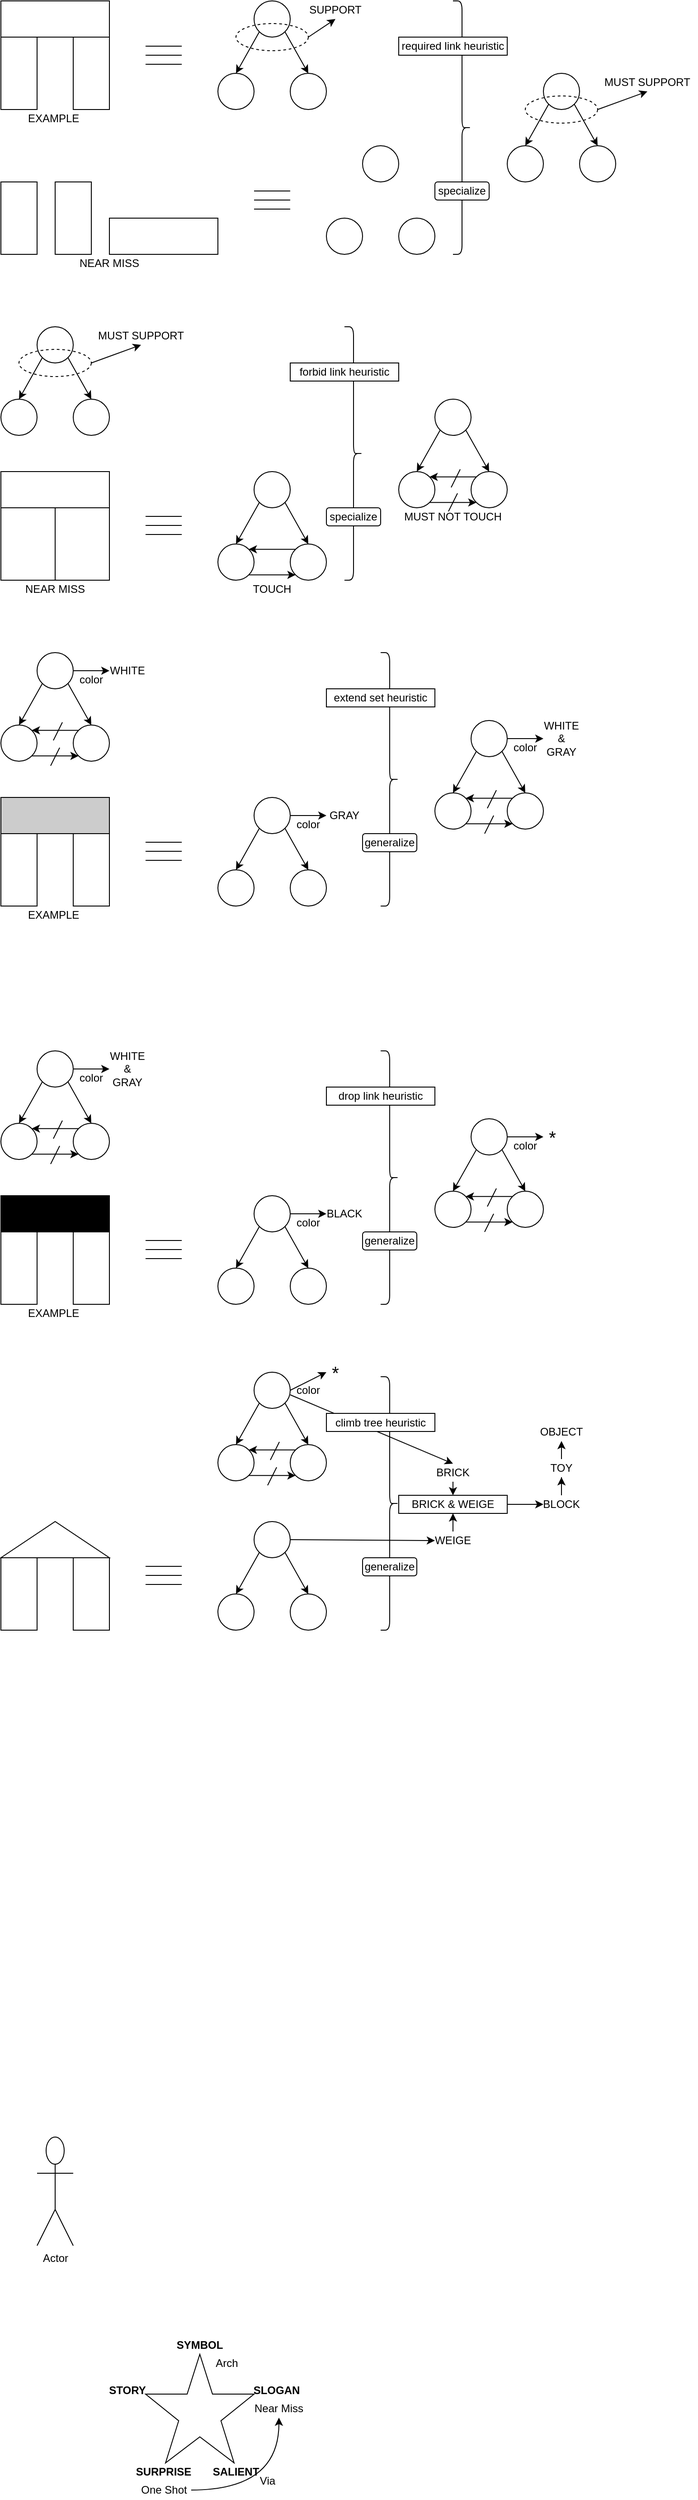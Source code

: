 <mxfile version="10.6.7" type="device"><diagram id="wj-G_-JIGs2lFGSelVar" name="Page-1"><mxGraphModel dx="204" dy="717" grid="1" gridSize="10" guides="1" tooltips="1" connect="1" arrows="1" fold="1" page="1" pageScale="1" pageWidth="827" pageHeight="1169" math="0" shadow="0"><root><mxCell id="0"/><mxCell id="1" parent="0"/><mxCell id="3YoIqZuNheR1yGpvosCM-1" value="" style="rounded=0;whiteSpace=wrap;html=1;" vertex="1" parent="1"><mxGeometry y="40" width="120" height="40" as="geometry"/></mxCell><mxCell id="3YoIqZuNheR1yGpvosCM-2" value="" style="rounded=0;whiteSpace=wrap;html=1;" vertex="1" parent="1"><mxGeometry y="80" width="40" height="80" as="geometry"/></mxCell><mxCell id="3YoIqZuNheR1yGpvosCM-3" value="" style="rounded=0;whiteSpace=wrap;html=1;" vertex="1" parent="1"><mxGeometry x="80" y="80" width="40" height="80" as="geometry"/></mxCell><mxCell id="3YoIqZuNheR1yGpvosCM-4" value="" style="endArrow=none;html=1;" edge="1" parent="1"><mxGeometry width="50" height="50" relative="1" as="geometry"><mxPoint x="160" y="90" as="sourcePoint"/><mxPoint x="200" y="90" as="targetPoint"/></mxGeometry></mxCell><mxCell id="3YoIqZuNheR1yGpvosCM-5" value="" style="endArrow=none;html=1;" edge="1" parent="1"><mxGeometry width="50" height="50" relative="1" as="geometry"><mxPoint x="160" y="100" as="sourcePoint"/><mxPoint x="200" y="100" as="targetPoint"/></mxGeometry></mxCell><mxCell id="3YoIqZuNheR1yGpvosCM-6" value="" style="endArrow=none;html=1;" edge="1" parent="1"><mxGeometry width="50" height="50" relative="1" as="geometry"><mxPoint x="160" y="110" as="sourcePoint"/><mxPoint x="200" y="110" as="targetPoint"/></mxGeometry></mxCell><mxCell id="3YoIqZuNheR1yGpvosCM-7" value="" style="ellipse;whiteSpace=wrap;html=1;aspect=fixed;" vertex="1" parent="1"><mxGeometry x="280" y="40" width="40" height="40" as="geometry"/></mxCell><mxCell id="3YoIqZuNheR1yGpvosCM-8" value="" style="ellipse;whiteSpace=wrap;html=1;aspect=fixed;" vertex="1" parent="1"><mxGeometry x="240" y="120" width="40" height="40" as="geometry"/></mxCell><mxCell id="3YoIqZuNheR1yGpvosCM-9" value="" style="ellipse;whiteSpace=wrap;html=1;aspect=fixed;" vertex="1" parent="1"><mxGeometry x="320" y="120" width="40" height="40" as="geometry"/></mxCell><mxCell id="3YoIqZuNheR1yGpvosCM-10" value="" style="endArrow=classic;html=1;exitX=0;exitY=1;exitDx=0;exitDy=0;entryX=0.5;entryY=0;entryDx=0;entryDy=0;" edge="1" parent="1" source="3YoIqZuNheR1yGpvosCM-7" target="3YoIqZuNheR1yGpvosCM-8"><mxGeometry width="50" height="50" relative="1" as="geometry"><mxPoint x="250" y="270" as="sourcePoint"/><mxPoint x="300" y="220" as="targetPoint"/></mxGeometry></mxCell><mxCell id="3YoIqZuNheR1yGpvosCM-11" value="" style="endArrow=classic;html=1;exitX=1;exitY=1;exitDx=0;exitDy=0;entryX=0.5;entryY=0;entryDx=0;entryDy=0;" edge="1" parent="1" source="3YoIqZuNheR1yGpvosCM-7" target="3YoIqZuNheR1yGpvosCM-9"><mxGeometry width="50" height="50" relative="1" as="geometry"><mxPoint x="350" y="100" as="sourcePoint"/><mxPoint x="400" y="50" as="targetPoint"/></mxGeometry></mxCell><mxCell id="3YoIqZuNheR1yGpvosCM-12" value="" style="ellipse;whiteSpace=wrap;html=1;dashed=1;fillColor=none;" vertex="1" parent="1"><mxGeometry x="260" y="65" width="80" height="30" as="geometry"/></mxCell><mxCell id="3YoIqZuNheR1yGpvosCM-13" value="" style="endArrow=classic;html=1;exitX=1;exitY=0.5;exitDx=0;exitDy=0;entryX=0.5;entryY=1;entryDx=0;entryDy=0;" edge="1" parent="1" source="3YoIqZuNheR1yGpvosCM-12" target="3YoIqZuNheR1yGpvosCM-14"><mxGeometry width="50" height="50" relative="1" as="geometry"><mxPoint x="360" y="80" as="sourcePoint"/><mxPoint x="370" y="70" as="targetPoint"/></mxGeometry></mxCell><mxCell id="3YoIqZuNheR1yGpvosCM-14" value="SUPPORT" style="text;html=1;strokeColor=none;fillColor=none;align=center;verticalAlign=middle;whiteSpace=wrap;rounded=0;dashed=1;" vertex="1" parent="1"><mxGeometry x="340" y="40" width="60" height="20" as="geometry"/></mxCell><mxCell id="3YoIqZuNheR1yGpvosCM-15" value="" style="rounded=0;whiteSpace=wrap;html=1;" vertex="1" parent="1"><mxGeometry y="240" width="40" height="80" as="geometry"/></mxCell><mxCell id="3YoIqZuNheR1yGpvosCM-16" value="" style="rounded=0;whiteSpace=wrap;html=1;" vertex="1" parent="1"><mxGeometry x="60" y="240" width="40" height="80" as="geometry"/></mxCell><mxCell id="3YoIqZuNheR1yGpvosCM-17" value="" style="rounded=0;whiteSpace=wrap;html=1;" vertex="1" parent="1"><mxGeometry x="120" y="280" width="120" height="40" as="geometry"/></mxCell><mxCell id="3YoIqZuNheR1yGpvosCM-18" value="" style="endArrow=none;html=1;" edge="1" parent="1"><mxGeometry width="50" height="50" relative="1" as="geometry"><mxPoint x="280" y="250" as="sourcePoint"/><mxPoint x="320" y="250" as="targetPoint"/></mxGeometry></mxCell><mxCell id="3YoIqZuNheR1yGpvosCM-19" value="" style="endArrow=none;html=1;" edge="1" parent="1"><mxGeometry width="50" height="50" relative="1" as="geometry"><mxPoint x="280" y="260" as="sourcePoint"/><mxPoint x="320" y="260" as="targetPoint"/></mxGeometry></mxCell><mxCell id="3YoIqZuNheR1yGpvosCM-20" value="" style="endArrow=none;html=1;" edge="1" parent="1"><mxGeometry width="50" height="50" relative="1" as="geometry"><mxPoint x="280" y="270" as="sourcePoint"/><mxPoint x="320" y="270" as="targetPoint"/></mxGeometry></mxCell><mxCell id="3YoIqZuNheR1yGpvosCM-21" value="" style="ellipse;whiteSpace=wrap;html=1;aspect=fixed;" vertex="1" parent="1"><mxGeometry x="400" y="200" width="40" height="40" as="geometry"/></mxCell><mxCell id="3YoIqZuNheR1yGpvosCM-22" value="" style="ellipse;whiteSpace=wrap;html=1;aspect=fixed;" vertex="1" parent="1"><mxGeometry x="360" y="280" width="40" height="40" as="geometry"/></mxCell><mxCell id="3YoIqZuNheR1yGpvosCM-23" value="" style="ellipse;whiteSpace=wrap;html=1;aspect=fixed;" vertex="1" parent="1"><mxGeometry x="440" y="280" width="40" height="40" as="geometry"/></mxCell><mxCell id="3YoIqZuNheR1yGpvosCM-29" value="" style="shape=curlyBracket;whiteSpace=wrap;html=1;rounded=1;fillColor=none;direction=west;" vertex="1" parent="1"><mxGeometry x="500" y="40" width="20" height="280" as="geometry"/></mxCell><mxCell id="3YoIqZuNheR1yGpvosCM-30" value="" style="ellipse;whiteSpace=wrap;html=1;aspect=fixed;" vertex="1" parent="1"><mxGeometry x="480" y="480" width="40" height="40" as="geometry"/></mxCell><mxCell id="3YoIqZuNheR1yGpvosCM-90" style="edgeStyle=orthogonalEdgeStyle;rounded=0;orthogonalLoop=1;jettySize=auto;html=1;exitX=1;exitY=1;exitDx=0;exitDy=0;entryX=0;entryY=1;entryDx=0;entryDy=0;" edge="1" parent="1" source="3YoIqZuNheR1yGpvosCM-31" target="3YoIqZuNheR1yGpvosCM-32"><mxGeometry relative="1" as="geometry"/></mxCell><mxCell id="3YoIqZuNheR1yGpvosCM-31" value="" style="ellipse;whiteSpace=wrap;html=1;aspect=fixed;" vertex="1" parent="1"><mxGeometry x="440" y="560" width="40" height="40" as="geometry"/></mxCell><mxCell id="3YoIqZuNheR1yGpvosCM-89" style="edgeStyle=orthogonalEdgeStyle;rounded=0;orthogonalLoop=1;jettySize=auto;html=1;exitX=0;exitY=0;exitDx=0;exitDy=0;entryX=1;entryY=0;entryDx=0;entryDy=0;" edge="1" parent="1" source="3YoIqZuNheR1yGpvosCM-32" target="3YoIqZuNheR1yGpvosCM-31"><mxGeometry relative="1" as="geometry"/></mxCell><mxCell id="3YoIqZuNheR1yGpvosCM-32" value="" style="ellipse;whiteSpace=wrap;html=1;aspect=fixed;" vertex="1" parent="1"><mxGeometry x="520" y="560" width="40" height="40" as="geometry"/></mxCell><mxCell id="3YoIqZuNheR1yGpvosCM-33" value="" style="endArrow=classic;html=1;exitX=0;exitY=1;exitDx=0;exitDy=0;entryX=0.5;entryY=0;entryDx=0;entryDy=0;" edge="1" parent="1" source="3YoIqZuNheR1yGpvosCM-30" target="3YoIqZuNheR1yGpvosCM-31"><mxGeometry width="50" height="50" relative="1" as="geometry"><mxPoint x="450" y="710" as="sourcePoint"/><mxPoint x="500" y="660" as="targetPoint"/></mxGeometry></mxCell><mxCell id="3YoIqZuNheR1yGpvosCM-34" value="" style="endArrow=classic;html=1;exitX=1;exitY=1;exitDx=0;exitDy=0;entryX=0.5;entryY=0;entryDx=0;entryDy=0;" edge="1" parent="1" source="3YoIqZuNheR1yGpvosCM-30" target="3YoIqZuNheR1yGpvosCM-32"><mxGeometry width="50" height="50" relative="1" as="geometry"><mxPoint x="550" y="540" as="sourcePoint"/><mxPoint x="600" y="490" as="targetPoint"/></mxGeometry></mxCell><mxCell id="3YoIqZuNheR1yGpvosCM-39" value="" style="rounded=0;whiteSpace=wrap;html=1;" vertex="1" parent="1"><mxGeometry y="600" width="60" height="80" as="geometry"/></mxCell><mxCell id="3YoIqZuNheR1yGpvosCM-40" value="" style="ellipse;whiteSpace=wrap;html=1;aspect=fixed;" vertex="1" parent="1"><mxGeometry x="280" y="560" width="40" height="40" as="geometry"/></mxCell><mxCell id="3YoIqZuNheR1yGpvosCM-59" style="edgeStyle=orthogonalEdgeStyle;rounded=0;orthogonalLoop=1;jettySize=auto;html=1;exitX=1;exitY=1;exitDx=0;exitDy=0;entryX=0;entryY=1;entryDx=0;entryDy=0;" edge="1" parent="1" source="3YoIqZuNheR1yGpvosCM-41" target="3YoIqZuNheR1yGpvosCM-42"><mxGeometry relative="1" as="geometry"/></mxCell><mxCell id="3YoIqZuNheR1yGpvosCM-41" value="" style="ellipse;whiteSpace=wrap;html=1;aspect=fixed;" vertex="1" parent="1"><mxGeometry x="240" y="640" width="40" height="40" as="geometry"/></mxCell><mxCell id="3YoIqZuNheR1yGpvosCM-58" style="edgeStyle=orthogonalEdgeStyle;rounded=0;orthogonalLoop=1;jettySize=auto;html=1;exitX=0;exitY=0;exitDx=0;exitDy=0;entryX=1;entryY=0;entryDx=0;entryDy=0;" edge="1" parent="1" source="3YoIqZuNheR1yGpvosCM-42" target="3YoIqZuNheR1yGpvosCM-41"><mxGeometry relative="1" as="geometry"/></mxCell><mxCell id="3YoIqZuNheR1yGpvosCM-42" value="" style="ellipse;whiteSpace=wrap;html=1;aspect=fixed;" vertex="1" parent="1"><mxGeometry x="320" y="640" width="40" height="40" as="geometry"/></mxCell><mxCell id="3YoIqZuNheR1yGpvosCM-43" value="" style="endArrow=classic;html=1;exitX=0;exitY=1;exitDx=0;exitDy=0;entryX=0.5;entryY=0;entryDx=0;entryDy=0;" edge="1" parent="1" source="3YoIqZuNheR1yGpvosCM-40" target="3YoIqZuNheR1yGpvosCM-41"><mxGeometry width="50" height="50" relative="1" as="geometry"><mxPoint x="250" y="790" as="sourcePoint"/><mxPoint x="300" y="740" as="targetPoint"/></mxGeometry></mxCell><mxCell id="3YoIqZuNheR1yGpvosCM-44" value="" style="endArrow=classic;html=1;exitX=1;exitY=1;exitDx=0;exitDy=0;entryX=0.5;entryY=0;entryDx=0;entryDy=0;" edge="1" parent="1" source="3YoIqZuNheR1yGpvosCM-40" target="3YoIqZuNheR1yGpvosCM-42"><mxGeometry width="50" height="50" relative="1" as="geometry"><mxPoint x="350" y="620" as="sourcePoint"/><mxPoint x="400" y="570" as="targetPoint"/></mxGeometry></mxCell><mxCell id="3YoIqZuNheR1yGpvosCM-48" value="" style="rounded=0;whiteSpace=wrap;html=1;fillColor=none;" vertex="1" parent="1"><mxGeometry x="60" y="600" width="60" height="80" as="geometry"/></mxCell><mxCell id="3YoIqZuNheR1yGpvosCM-49" value="" style="rounded=0;whiteSpace=wrap;html=1;fillColor=none;" vertex="1" parent="1"><mxGeometry y="560" width="120" height="40" as="geometry"/></mxCell><mxCell id="3YoIqZuNheR1yGpvosCM-55" value="" style="endArrow=none;html=1;" edge="1" parent="1"><mxGeometry width="50" height="50" relative="1" as="geometry"><mxPoint x="160" y="609.5" as="sourcePoint"/><mxPoint x="200" y="609.5" as="targetPoint"/></mxGeometry></mxCell><mxCell id="3YoIqZuNheR1yGpvosCM-56" value="" style="endArrow=none;html=1;" edge="1" parent="1"><mxGeometry width="50" height="50" relative="1" as="geometry"><mxPoint x="160" y="619.5" as="sourcePoint"/><mxPoint x="200" y="619.5" as="targetPoint"/></mxGeometry></mxCell><mxCell id="3YoIqZuNheR1yGpvosCM-57" value="" style="endArrow=none;html=1;" edge="1" parent="1"><mxGeometry width="50" height="50" relative="1" as="geometry"><mxPoint x="160" y="629.5" as="sourcePoint"/><mxPoint x="200" y="629.5" as="targetPoint"/></mxGeometry></mxCell><mxCell id="3YoIqZuNheR1yGpvosCM-60" value="TOUCH" style="text;html=1;strokeColor=none;fillColor=none;align=center;verticalAlign=middle;whiteSpace=wrap;rounded=0;" vertex="1" parent="1"><mxGeometry x="280" y="680" width="40" height="20" as="geometry"/></mxCell><mxCell id="3YoIqZuNheR1yGpvosCM-61" value="EXAMPLE&amp;nbsp;" style="text;html=1;strokeColor=none;fillColor=none;align=center;verticalAlign=middle;whiteSpace=wrap;rounded=0;" vertex="1" parent="1"><mxGeometry y="160" width="120" height="20" as="geometry"/></mxCell><mxCell id="3YoIqZuNheR1yGpvosCM-62" value="NEAR MISS" style="text;html=1;strokeColor=none;fillColor=none;align=center;verticalAlign=middle;whiteSpace=wrap;rounded=0;" vertex="1" parent="1"><mxGeometry y="320" width="240" height="20" as="geometry"/></mxCell><mxCell id="3YoIqZuNheR1yGpvosCM-63" value="NEAR MISS" style="text;html=1;strokeColor=none;fillColor=none;align=center;verticalAlign=middle;whiteSpace=wrap;rounded=0;" vertex="1" parent="1"><mxGeometry y="680" width="120" height="20" as="geometry"/></mxCell><mxCell id="3YoIqZuNheR1yGpvosCM-80" value="" style="ellipse;whiteSpace=wrap;html=1;aspect=fixed;" vertex="1" parent="1"><mxGeometry x="600" y="120" width="40" height="40" as="geometry"/></mxCell><mxCell id="3YoIqZuNheR1yGpvosCM-81" value="" style="ellipse;whiteSpace=wrap;html=1;aspect=fixed;" vertex="1" parent="1"><mxGeometry x="560" y="200" width="40" height="40" as="geometry"/></mxCell><mxCell id="3YoIqZuNheR1yGpvosCM-82" value="" style="ellipse;whiteSpace=wrap;html=1;aspect=fixed;" vertex="1" parent="1"><mxGeometry x="640" y="200" width="40" height="40" as="geometry"/></mxCell><mxCell id="3YoIqZuNheR1yGpvosCM-83" value="" style="endArrow=classic;html=1;exitX=0;exitY=1;exitDx=0;exitDy=0;entryX=0.5;entryY=0;entryDx=0;entryDy=0;" edge="1" parent="1" source="3YoIqZuNheR1yGpvosCM-80" target="3YoIqZuNheR1yGpvosCM-81"><mxGeometry width="50" height="50" relative="1" as="geometry"><mxPoint x="570" y="350" as="sourcePoint"/><mxPoint x="620" y="300" as="targetPoint"/></mxGeometry></mxCell><mxCell id="3YoIqZuNheR1yGpvosCM-84" value="" style="endArrow=classic;html=1;exitX=1;exitY=1;exitDx=0;exitDy=0;entryX=0.5;entryY=0;entryDx=0;entryDy=0;" edge="1" parent="1" source="3YoIqZuNheR1yGpvosCM-80" target="3YoIqZuNheR1yGpvosCM-82"><mxGeometry width="50" height="50" relative="1" as="geometry"><mxPoint x="670" y="180" as="sourcePoint"/><mxPoint x="720" y="130" as="targetPoint"/></mxGeometry></mxCell><mxCell id="3YoIqZuNheR1yGpvosCM-85" value="" style="ellipse;whiteSpace=wrap;html=1;dashed=1;fillColor=none;" vertex="1" parent="1"><mxGeometry x="580" y="145" width="80" height="30" as="geometry"/></mxCell><mxCell id="3YoIqZuNheR1yGpvosCM-86" value="" style="endArrow=classic;html=1;exitX=1;exitY=0.5;exitDx=0;exitDy=0;entryX=0.5;entryY=1;entryDx=0;entryDy=0;" edge="1" parent="1" source="3YoIqZuNheR1yGpvosCM-85" target="3YoIqZuNheR1yGpvosCM-87"><mxGeometry width="50" height="50" relative="1" as="geometry"><mxPoint x="680" y="160" as="sourcePoint"/><mxPoint x="690" y="150" as="targetPoint"/></mxGeometry></mxCell><mxCell id="3YoIqZuNheR1yGpvosCM-87" value="MUST SUPPORT" style="text;html=1;strokeColor=none;fillColor=none;align=center;verticalAlign=middle;whiteSpace=wrap;rounded=0;dashed=1;" vertex="1" parent="1"><mxGeometry x="660" y="120" width="110" height="20" as="geometry"/></mxCell><mxCell id="3YoIqZuNheR1yGpvosCM-88" value="" style="shape=curlyBracket;whiteSpace=wrap;html=1;rounded=1;fillColor=none;direction=west;" vertex="1" parent="1"><mxGeometry x="380" y="400" width="20" height="280" as="geometry"/></mxCell><mxCell id="3YoIqZuNheR1yGpvosCM-91" value="MUST NOT TOUCH" style="text;html=1;strokeColor=none;fillColor=none;align=center;verticalAlign=middle;whiteSpace=wrap;rounded=0;" vertex="1" parent="1"><mxGeometry x="440" y="600" width="120" height="20" as="geometry"/></mxCell><mxCell id="3YoIqZuNheR1yGpvosCM-103" value="" style="ellipse;whiteSpace=wrap;html=1;aspect=fixed;" vertex="1" parent="1"><mxGeometry x="40" y="400" width="40" height="40" as="geometry"/></mxCell><mxCell id="3YoIqZuNheR1yGpvosCM-105" value="" style="ellipse;whiteSpace=wrap;html=1;aspect=fixed;" vertex="1" parent="1"><mxGeometry y="480" width="40" height="40" as="geometry"/></mxCell><mxCell id="3YoIqZuNheR1yGpvosCM-107" value="" style="ellipse;whiteSpace=wrap;html=1;aspect=fixed;" vertex="1" parent="1"><mxGeometry x="80" y="480" width="40" height="40" as="geometry"/></mxCell><mxCell id="3YoIqZuNheR1yGpvosCM-108" value="" style="endArrow=classic;html=1;exitX=0;exitY=1;exitDx=0;exitDy=0;entryX=0.5;entryY=0;entryDx=0;entryDy=0;" edge="1" parent="1" source="3YoIqZuNheR1yGpvosCM-103" target="3YoIqZuNheR1yGpvosCM-105"><mxGeometry width="50" height="50" relative="1" as="geometry"><mxPoint x="10" y="630" as="sourcePoint"/><mxPoint x="60" y="580" as="targetPoint"/></mxGeometry></mxCell><mxCell id="3YoIqZuNheR1yGpvosCM-109" value="" style="endArrow=classic;html=1;exitX=1;exitY=1;exitDx=0;exitDy=0;entryX=0.5;entryY=0;entryDx=0;entryDy=0;" edge="1" parent="1" source="3YoIqZuNheR1yGpvosCM-103" target="3YoIqZuNheR1yGpvosCM-107"><mxGeometry width="50" height="50" relative="1" as="geometry"><mxPoint x="110" y="460" as="sourcePoint"/><mxPoint x="160" y="410" as="targetPoint"/></mxGeometry></mxCell><mxCell id="3YoIqZuNheR1yGpvosCM-110" value="" style="ellipse;whiteSpace=wrap;html=1;dashed=1;fillColor=none;" vertex="1" parent="1"><mxGeometry x="20" y="425" width="80" height="30" as="geometry"/></mxCell><mxCell id="3YoIqZuNheR1yGpvosCM-111" value="" style="endArrow=classic;html=1;exitX=1;exitY=0.5;exitDx=0;exitDy=0;entryX=0.5;entryY=1;entryDx=0;entryDy=0;" edge="1" parent="1" source="3YoIqZuNheR1yGpvosCM-110" target="3YoIqZuNheR1yGpvosCM-112"><mxGeometry width="50" height="50" relative="1" as="geometry"><mxPoint x="120" y="440" as="sourcePoint"/><mxPoint x="130" y="430" as="targetPoint"/></mxGeometry></mxCell><mxCell id="3YoIqZuNheR1yGpvosCM-112" value="MUST SUPPORT" style="text;html=1;strokeColor=none;fillColor=none;align=center;verticalAlign=middle;whiteSpace=wrap;rounded=0;dashed=1;" vertex="1" parent="1"><mxGeometry x="100" y="400" width="110" height="20" as="geometry"/></mxCell><mxCell id="3YoIqZuNheR1yGpvosCM-114" value="" style="ellipse;whiteSpace=wrap;html=1;aspect=fixed;" vertex="1" parent="1"><mxGeometry x="40" y="760" width="40" height="40" as="geometry"/></mxCell><mxCell id="3YoIqZuNheR1yGpvosCM-115" style="edgeStyle=orthogonalEdgeStyle;rounded=0;orthogonalLoop=1;jettySize=auto;html=1;exitX=1;exitY=1;exitDx=0;exitDy=0;entryX=0;entryY=1;entryDx=0;entryDy=0;" edge="1" parent="1" source="3YoIqZuNheR1yGpvosCM-116" target="3YoIqZuNheR1yGpvosCM-118"><mxGeometry relative="1" as="geometry"/></mxCell><mxCell id="3YoIqZuNheR1yGpvosCM-116" value="" style="ellipse;whiteSpace=wrap;html=1;aspect=fixed;" vertex="1" parent="1"><mxGeometry y="840" width="40" height="40" as="geometry"/></mxCell><mxCell id="3YoIqZuNheR1yGpvosCM-117" style="edgeStyle=orthogonalEdgeStyle;rounded=0;orthogonalLoop=1;jettySize=auto;html=1;exitX=0;exitY=0;exitDx=0;exitDy=0;entryX=1;entryY=0;entryDx=0;entryDy=0;" edge="1" parent="1" source="3YoIqZuNheR1yGpvosCM-118" target="3YoIqZuNheR1yGpvosCM-116"><mxGeometry relative="1" as="geometry"/></mxCell><mxCell id="3YoIqZuNheR1yGpvosCM-118" value="" style="ellipse;whiteSpace=wrap;html=1;aspect=fixed;" vertex="1" parent="1"><mxGeometry x="80" y="840" width="40" height="40" as="geometry"/></mxCell><mxCell id="3YoIqZuNheR1yGpvosCM-119" value="" style="endArrow=classic;html=1;exitX=0;exitY=1;exitDx=0;exitDy=0;entryX=0.5;entryY=0;entryDx=0;entryDy=0;" edge="1" parent="1" source="3YoIqZuNheR1yGpvosCM-114" target="3YoIqZuNheR1yGpvosCM-116"><mxGeometry width="50" height="50" relative="1" as="geometry"><mxPoint x="10" y="990" as="sourcePoint"/><mxPoint x="60" y="940" as="targetPoint"/></mxGeometry></mxCell><mxCell id="3YoIqZuNheR1yGpvosCM-120" value="" style="endArrow=classic;html=1;exitX=1;exitY=1;exitDx=0;exitDy=0;entryX=0.5;entryY=0;entryDx=0;entryDy=0;" edge="1" parent="1" source="3YoIqZuNheR1yGpvosCM-114" target="3YoIqZuNheR1yGpvosCM-118"><mxGeometry width="50" height="50" relative="1" as="geometry"><mxPoint x="110" y="820" as="sourcePoint"/><mxPoint x="160" y="770" as="targetPoint"/></mxGeometry></mxCell><mxCell id="3YoIqZuNheR1yGpvosCM-125" value="" style="rounded=0;whiteSpace=wrap;html=1;gradientColor=none;fillColor=#CCCCCC;" vertex="1" parent="1"><mxGeometry y="920" width="120" height="40" as="geometry"/></mxCell><mxCell id="3YoIqZuNheR1yGpvosCM-126" value="" style="rounded=0;whiteSpace=wrap;html=1;" vertex="1" parent="1"><mxGeometry y="960" width="40" height="80" as="geometry"/></mxCell><mxCell id="3YoIqZuNheR1yGpvosCM-127" value="" style="rounded=0;whiteSpace=wrap;html=1;" vertex="1" parent="1"><mxGeometry x="80" y="960" width="40" height="80" as="geometry"/></mxCell><mxCell id="3YoIqZuNheR1yGpvosCM-128" value="EXAMPLE&amp;nbsp;" style="text;html=1;strokeColor=none;fillColor=none;align=center;verticalAlign=middle;whiteSpace=wrap;rounded=0;" vertex="1" parent="1"><mxGeometry y="1040" width="120" height="20" as="geometry"/></mxCell><mxCell id="3YoIqZuNheR1yGpvosCM-130" value="" style="endArrow=none;html=1;" edge="1" parent="1"><mxGeometry width="50" height="50" relative="1" as="geometry"><mxPoint x="495" y="604" as="sourcePoint"/><mxPoint x="505" y="584" as="targetPoint"/></mxGeometry></mxCell><mxCell id="3YoIqZuNheR1yGpvosCM-131" value="" style="endArrow=none;html=1;" edge="1" parent="1"><mxGeometry width="50" height="50" relative="1" as="geometry"><mxPoint x="498" y="577.5" as="sourcePoint"/><mxPoint x="508" y="557.5" as="targetPoint"/></mxGeometry></mxCell><mxCell id="3YoIqZuNheR1yGpvosCM-134" value="" style="endArrow=none;html=1;" edge="1" parent="1"><mxGeometry width="50" height="50" relative="1" as="geometry"><mxPoint x="55" y="885" as="sourcePoint"/><mxPoint x="65" y="865" as="targetPoint"/></mxGeometry></mxCell><mxCell id="3YoIqZuNheR1yGpvosCM-135" value="" style="endArrow=none;html=1;" edge="1" parent="1"><mxGeometry width="50" height="50" relative="1" as="geometry"><mxPoint x="58" y="857" as="sourcePoint"/><mxPoint x="68" y="837" as="targetPoint"/></mxGeometry></mxCell><mxCell id="3YoIqZuNheR1yGpvosCM-136" value="" style="ellipse;whiteSpace=wrap;html=1;aspect=fixed;" vertex="1" parent="1"><mxGeometry x="280" y="920" width="40" height="40" as="geometry"/></mxCell><mxCell id="3YoIqZuNheR1yGpvosCM-138" value="" style="ellipse;whiteSpace=wrap;html=1;aspect=fixed;" vertex="1" parent="1"><mxGeometry x="240" y="1000" width="40" height="40" as="geometry"/></mxCell><mxCell id="3YoIqZuNheR1yGpvosCM-140" value="" style="ellipse;whiteSpace=wrap;html=1;aspect=fixed;" vertex="1" parent="1"><mxGeometry x="320" y="1000" width="40" height="40" as="geometry"/></mxCell><mxCell id="3YoIqZuNheR1yGpvosCM-141" value="" style="endArrow=classic;html=1;exitX=0;exitY=1;exitDx=0;exitDy=0;entryX=0.5;entryY=0;entryDx=0;entryDy=0;" edge="1" parent="1" source="3YoIqZuNheR1yGpvosCM-136" target="3YoIqZuNheR1yGpvosCM-138"><mxGeometry width="50" height="50" relative="1" as="geometry"><mxPoint x="250" y="1150" as="sourcePoint"/><mxPoint x="300" y="1100" as="targetPoint"/></mxGeometry></mxCell><mxCell id="3YoIqZuNheR1yGpvosCM-142" value="" style="endArrow=classic;html=1;exitX=1;exitY=1;exitDx=0;exitDy=0;entryX=0.5;entryY=0;entryDx=0;entryDy=0;" edge="1" parent="1" source="3YoIqZuNheR1yGpvosCM-136" target="3YoIqZuNheR1yGpvosCM-140"><mxGeometry width="50" height="50" relative="1" as="geometry"><mxPoint x="350" y="980" as="sourcePoint"/><mxPoint x="400" y="930" as="targetPoint"/></mxGeometry></mxCell><mxCell id="3YoIqZuNheR1yGpvosCM-143" value="" style="endArrow=none;html=1;" edge="1" parent="1"><mxGeometry width="50" height="50" relative="1" as="geometry"><mxPoint x="160" y="969.5" as="sourcePoint"/><mxPoint x="200" y="969.5" as="targetPoint"/></mxGeometry></mxCell><mxCell id="3YoIqZuNheR1yGpvosCM-144" value="" style="endArrow=none;html=1;" edge="1" parent="1"><mxGeometry width="50" height="50" relative="1" as="geometry"><mxPoint x="160" y="979.5" as="sourcePoint"/><mxPoint x="200" y="979.5" as="targetPoint"/></mxGeometry></mxCell><mxCell id="3YoIqZuNheR1yGpvosCM-145" value="" style="endArrow=none;html=1;" edge="1" parent="1"><mxGeometry width="50" height="50" relative="1" as="geometry"><mxPoint x="160" y="989.5" as="sourcePoint"/><mxPoint x="200" y="989.5" as="targetPoint"/></mxGeometry></mxCell><mxCell id="3YoIqZuNheR1yGpvosCM-148" value="" style="endArrow=classic;html=1;exitX=1;exitY=0.5;exitDx=0;exitDy=0;entryX=0;entryY=0.5;entryDx=0;entryDy=0;" edge="1" parent="1" source="3YoIqZuNheR1yGpvosCM-136" target="3YoIqZuNheR1yGpvosCM-149"><mxGeometry width="50" height="50" relative="1" as="geometry"><mxPoint x="360" y="910" as="sourcePoint"/><mxPoint x="360" y="920" as="targetPoint"/></mxGeometry></mxCell><mxCell id="3YoIqZuNheR1yGpvosCM-149" value="GRAY" style="text;html=1;strokeColor=none;fillColor=none;align=center;verticalAlign=middle;whiteSpace=wrap;rounded=0;" vertex="1" parent="1"><mxGeometry x="360" y="930" width="40" height="20" as="geometry"/></mxCell><mxCell id="3YoIqZuNheR1yGpvosCM-150" value="color" style="text;html=1;strokeColor=none;fillColor=none;align=center;verticalAlign=middle;whiteSpace=wrap;rounded=0;" vertex="1" parent="1"><mxGeometry x="320" y="940" width="40" height="20" as="geometry"/></mxCell><mxCell id="3YoIqZuNheR1yGpvosCM-151" value="" style="shape=curlyBracket;whiteSpace=wrap;html=1;rounded=1;fillColor=none;direction=west;" vertex="1" parent="1"><mxGeometry x="420" y="760" width="20" height="280" as="geometry"/></mxCell><mxCell id="3YoIqZuNheR1yGpvosCM-152" value="" style="endArrow=classic;html=1;entryX=0;entryY=0.5;entryDx=0;entryDy=0;exitX=1;exitY=0.5;exitDx=0;exitDy=0;" edge="1" parent="1" target="3YoIqZuNheR1yGpvosCM-153" source="3YoIqZuNheR1yGpvosCM-114"><mxGeometry width="50" height="50" relative="1" as="geometry"><mxPoint x="80" y="720" as="sourcePoint"/><mxPoint x="120" y="760" as="targetPoint"/></mxGeometry></mxCell><mxCell id="3YoIqZuNheR1yGpvosCM-153" value="WHITE" style="text;html=1;strokeColor=none;fillColor=none;align=center;verticalAlign=middle;whiteSpace=wrap;rounded=0;" vertex="1" parent="1"><mxGeometry x="120" y="770" width="40" height="20" as="geometry"/></mxCell><mxCell id="3YoIqZuNheR1yGpvosCM-154" value="color" style="text;html=1;strokeColor=none;fillColor=none;align=center;verticalAlign=middle;whiteSpace=wrap;rounded=0;" vertex="1" parent="1"><mxGeometry x="80" y="780" width="40" height="20" as="geometry"/></mxCell><mxCell id="3YoIqZuNheR1yGpvosCM-155" value="" style="ellipse;whiteSpace=wrap;html=1;aspect=fixed;" vertex="1" parent="1"><mxGeometry x="520" y="835" width="40" height="40" as="geometry"/></mxCell><mxCell id="3YoIqZuNheR1yGpvosCM-156" style="edgeStyle=orthogonalEdgeStyle;rounded=0;orthogonalLoop=1;jettySize=auto;html=1;exitX=1;exitY=1;exitDx=0;exitDy=0;entryX=0;entryY=1;entryDx=0;entryDy=0;" edge="1" parent="1" source="3YoIqZuNheR1yGpvosCM-157" target="3YoIqZuNheR1yGpvosCM-159"><mxGeometry relative="1" as="geometry"/></mxCell><mxCell id="3YoIqZuNheR1yGpvosCM-157" value="" style="ellipse;whiteSpace=wrap;html=1;aspect=fixed;" vertex="1" parent="1"><mxGeometry x="480" y="915" width="40" height="40" as="geometry"/></mxCell><mxCell id="3YoIqZuNheR1yGpvosCM-158" style="edgeStyle=orthogonalEdgeStyle;rounded=0;orthogonalLoop=1;jettySize=auto;html=1;exitX=0;exitY=0;exitDx=0;exitDy=0;entryX=1;entryY=0;entryDx=0;entryDy=0;" edge="1" parent="1" source="3YoIqZuNheR1yGpvosCM-159" target="3YoIqZuNheR1yGpvosCM-157"><mxGeometry relative="1" as="geometry"/></mxCell><mxCell id="3YoIqZuNheR1yGpvosCM-159" value="" style="ellipse;whiteSpace=wrap;html=1;aspect=fixed;" vertex="1" parent="1"><mxGeometry x="560" y="915" width="40" height="40" as="geometry"/></mxCell><mxCell id="3YoIqZuNheR1yGpvosCM-160" value="" style="endArrow=classic;html=1;exitX=0;exitY=1;exitDx=0;exitDy=0;entryX=0.5;entryY=0;entryDx=0;entryDy=0;" edge="1" parent="1" source="3YoIqZuNheR1yGpvosCM-155" target="3YoIqZuNheR1yGpvosCM-157"><mxGeometry width="50" height="50" relative="1" as="geometry"><mxPoint x="490" y="1065" as="sourcePoint"/><mxPoint x="540" y="1015" as="targetPoint"/></mxGeometry></mxCell><mxCell id="3YoIqZuNheR1yGpvosCM-161" value="" style="endArrow=classic;html=1;exitX=1;exitY=1;exitDx=0;exitDy=0;entryX=0.5;entryY=0;entryDx=0;entryDy=0;" edge="1" parent="1" source="3YoIqZuNheR1yGpvosCM-155" target="3YoIqZuNheR1yGpvosCM-159"><mxGeometry width="50" height="50" relative="1" as="geometry"><mxPoint x="590" y="895" as="sourcePoint"/><mxPoint x="640" y="845" as="targetPoint"/></mxGeometry></mxCell><mxCell id="3YoIqZuNheR1yGpvosCM-162" value="" style="endArrow=none;html=1;" edge="1" parent="1"><mxGeometry width="50" height="50" relative="1" as="geometry"><mxPoint x="535" y="960" as="sourcePoint"/><mxPoint x="545" y="940" as="targetPoint"/></mxGeometry></mxCell><mxCell id="3YoIqZuNheR1yGpvosCM-163" value="" style="endArrow=none;html=1;" edge="1" parent="1"><mxGeometry width="50" height="50" relative="1" as="geometry"><mxPoint x="538" y="932" as="sourcePoint"/><mxPoint x="548" y="912" as="targetPoint"/></mxGeometry></mxCell><mxCell id="3YoIqZuNheR1yGpvosCM-164" value="" style="endArrow=classic;html=1;entryX=0;entryY=0.5;entryDx=0;entryDy=0;exitX=1;exitY=0.5;exitDx=0;exitDy=0;" edge="1" parent="1" source="3YoIqZuNheR1yGpvosCM-155" target="3YoIqZuNheR1yGpvosCM-165"><mxGeometry width="50" height="50" relative="1" as="geometry"><mxPoint x="560" y="795" as="sourcePoint"/><mxPoint x="600" y="835" as="targetPoint"/></mxGeometry></mxCell><mxCell id="3YoIqZuNheR1yGpvosCM-165" value="WHITE &amp;amp; GRAY" style="text;html=1;strokeColor=none;fillColor=none;align=center;verticalAlign=middle;whiteSpace=wrap;rounded=0;" vertex="1" parent="1"><mxGeometry x="600" y="845" width="40" height="20" as="geometry"/></mxCell><mxCell id="3YoIqZuNheR1yGpvosCM-166" value="color" style="text;html=1;strokeColor=none;fillColor=none;align=center;verticalAlign=middle;whiteSpace=wrap;rounded=0;" vertex="1" parent="1"><mxGeometry x="560" y="855" width="40" height="20" as="geometry"/></mxCell><mxCell id="3YoIqZuNheR1yGpvosCM-167" value="" style="ellipse;whiteSpace=wrap;html=1;aspect=fixed;" vertex="1" parent="1"><mxGeometry x="40" y="1200" width="40" height="40" as="geometry"/></mxCell><mxCell id="3YoIqZuNheR1yGpvosCM-168" style="edgeStyle=orthogonalEdgeStyle;rounded=0;orthogonalLoop=1;jettySize=auto;html=1;exitX=1;exitY=1;exitDx=0;exitDy=0;entryX=0;entryY=1;entryDx=0;entryDy=0;" edge="1" parent="1" source="3YoIqZuNheR1yGpvosCM-169" target="3YoIqZuNheR1yGpvosCM-171"><mxGeometry relative="1" as="geometry"/></mxCell><mxCell id="3YoIqZuNheR1yGpvosCM-169" value="" style="ellipse;whiteSpace=wrap;html=1;aspect=fixed;" vertex="1" parent="1"><mxGeometry y="1280" width="40" height="40" as="geometry"/></mxCell><mxCell id="3YoIqZuNheR1yGpvosCM-170" style="edgeStyle=orthogonalEdgeStyle;rounded=0;orthogonalLoop=1;jettySize=auto;html=1;exitX=0;exitY=0;exitDx=0;exitDy=0;entryX=1;entryY=0;entryDx=0;entryDy=0;" edge="1" parent="1" source="3YoIqZuNheR1yGpvosCM-171" target="3YoIqZuNheR1yGpvosCM-169"><mxGeometry relative="1" as="geometry"/></mxCell><mxCell id="3YoIqZuNheR1yGpvosCM-171" value="" style="ellipse;whiteSpace=wrap;html=1;aspect=fixed;" vertex="1" parent="1"><mxGeometry x="80" y="1280" width="40" height="40" as="geometry"/></mxCell><mxCell id="3YoIqZuNheR1yGpvosCM-172" value="" style="endArrow=classic;html=1;exitX=0;exitY=1;exitDx=0;exitDy=0;entryX=0.5;entryY=0;entryDx=0;entryDy=0;" edge="1" parent="1" source="3YoIqZuNheR1yGpvosCM-167" target="3YoIqZuNheR1yGpvosCM-169"><mxGeometry width="50" height="50" relative="1" as="geometry"><mxPoint x="10" y="1430" as="sourcePoint"/><mxPoint x="60" y="1380" as="targetPoint"/></mxGeometry></mxCell><mxCell id="3YoIqZuNheR1yGpvosCM-173" value="" style="endArrow=classic;html=1;exitX=1;exitY=1;exitDx=0;exitDy=0;entryX=0.5;entryY=0;entryDx=0;entryDy=0;" edge="1" parent="1" source="3YoIqZuNheR1yGpvosCM-167" target="3YoIqZuNheR1yGpvosCM-171"><mxGeometry width="50" height="50" relative="1" as="geometry"><mxPoint x="110" y="1260" as="sourcePoint"/><mxPoint x="160" y="1210" as="targetPoint"/></mxGeometry></mxCell><mxCell id="3YoIqZuNheR1yGpvosCM-174" value="" style="rounded=0;whiteSpace=wrap;html=1;gradientColor=none;fillColor=#000000;" vertex="1" parent="1"><mxGeometry y="1360" width="120" height="40" as="geometry"/></mxCell><mxCell id="3YoIqZuNheR1yGpvosCM-175" value="" style="rounded=0;whiteSpace=wrap;html=1;" vertex="1" parent="1"><mxGeometry y="1400" width="40" height="80" as="geometry"/></mxCell><mxCell id="3YoIqZuNheR1yGpvosCM-176" value="" style="rounded=0;whiteSpace=wrap;html=1;" vertex="1" parent="1"><mxGeometry x="80" y="1400" width="40" height="80" as="geometry"/></mxCell><mxCell id="3YoIqZuNheR1yGpvosCM-177" value="EXAMPLE&amp;nbsp;" style="text;html=1;strokeColor=none;fillColor=none;align=center;verticalAlign=middle;whiteSpace=wrap;rounded=0;" vertex="1" parent="1"><mxGeometry y="1480" width="120" height="20" as="geometry"/></mxCell><mxCell id="3YoIqZuNheR1yGpvosCM-178" value="" style="endArrow=none;html=1;" edge="1" parent="1"><mxGeometry width="50" height="50" relative="1" as="geometry"><mxPoint x="55" y="1325" as="sourcePoint"/><mxPoint x="65" y="1305" as="targetPoint"/></mxGeometry></mxCell><mxCell id="3YoIqZuNheR1yGpvosCM-179" value="" style="endArrow=none;html=1;" edge="1" parent="1"><mxGeometry width="50" height="50" relative="1" as="geometry"><mxPoint x="58" y="1297" as="sourcePoint"/><mxPoint x="68" y="1277" as="targetPoint"/></mxGeometry></mxCell><mxCell id="3YoIqZuNheR1yGpvosCM-180" value="" style="ellipse;whiteSpace=wrap;html=1;aspect=fixed;" vertex="1" parent="1"><mxGeometry x="280" y="1360" width="40" height="40" as="geometry"/></mxCell><mxCell id="3YoIqZuNheR1yGpvosCM-181" value="" style="ellipse;whiteSpace=wrap;html=1;aspect=fixed;" vertex="1" parent="1"><mxGeometry x="240" y="1440" width="40" height="40" as="geometry"/></mxCell><mxCell id="3YoIqZuNheR1yGpvosCM-182" value="" style="ellipse;whiteSpace=wrap;html=1;aspect=fixed;" vertex="1" parent="1"><mxGeometry x="320" y="1440" width="40" height="40" as="geometry"/></mxCell><mxCell id="3YoIqZuNheR1yGpvosCM-183" value="" style="endArrow=classic;html=1;exitX=0;exitY=1;exitDx=0;exitDy=0;entryX=0.5;entryY=0;entryDx=0;entryDy=0;" edge="1" parent="1" source="3YoIqZuNheR1yGpvosCM-180" target="3YoIqZuNheR1yGpvosCM-181"><mxGeometry width="50" height="50" relative="1" as="geometry"><mxPoint x="250" y="1590" as="sourcePoint"/><mxPoint x="300" y="1540" as="targetPoint"/></mxGeometry></mxCell><mxCell id="3YoIqZuNheR1yGpvosCM-184" value="" style="endArrow=classic;html=1;exitX=1;exitY=1;exitDx=0;exitDy=0;entryX=0.5;entryY=0;entryDx=0;entryDy=0;" edge="1" parent="1" source="3YoIqZuNheR1yGpvosCM-180" target="3YoIqZuNheR1yGpvosCM-182"><mxGeometry width="50" height="50" relative="1" as="geometry"><mxPoint x="350" y="1420" as="sourcePoint"/><mxPoint x="400" y="1370" as="targetPoint"/></mxGeometry></mxCell><mxCell id="3YoIqZuNheR1yGpvosCM-185" value="" style="endArrow=none;html=1;" edge="1" parent="1"><mxGeometry width="50" height="50" relative="1" as="geometry"><mxPoint x="160" y="1409.5" as="sourcePoint"/><mxPoint x="200" y="1409.5" as="targetPoint"/></mxGeometry></mxCell><mxCell id="3YoIqZuNheR1yGpvosCM-186" value="" style="endArrow=none;html=1;" edge="1" parent="1"><mxGeometry width="50" height="50" relative="1" as="geometry"><mxPoint x="160" y="1419.5" as="sourcePoint"/><mxPoint x="200" y="1419.5" as="targetPoint"/></mxGeometry></mxCell><mxCell id="3YoIqZuNheR1yGpvosCM-187" value="" style="endArrow=none;html=1;" edge="1" parent="1"><mxGeometry width="50" height="50" relative="1" as="geometry"><mxPoint x="160" y="1429.5" as="sourcePoint"/><mxPoint x="200" y="1429.5" as="targetPoint"/></mxGeometry></mxCell><mxCell id="3YoIqZuNheR1yGpvosCM-188" value="" style="endArrow=classic;html=1;exitX=1;exitY=0.5;exitDx=0;exitDy=0;entryX=0;entryY=0.5;entryDx=0;entryDy=0;" edge="1" parent="1" source="3YoIqZuNheR1yGpvosCM-180" target="3YoIqZuNheR1yGpvosCM-189"><mxGeometry width="50" height="50" relative="1" as="geometry"><mxPoint x="360" y="1350" as="sourcePoint"/><mxPoint x="360" y="1360" as="targetPoint"/></mxGeometry></mxCell><mxCell id="3YoIqZuNheR1yGpvosCM-189" value="BLACK" style="text;html=1;strokeColor=none;fillColor=none;align=center;verticalAlign=middle;whiteSpace=wrap;rounded=0;" vertex="1" parent="1"><mxGeometry x="360" y="1370" width="40" height="20" as="geometry"/></mxCell><mxCell id="3YoIqZuNheR1yGpvosCM-190" value="color" style="text;html=1;strokeColor=none;fillColor=none;align=center;verticalAlign=middle;whiteSpace=wrap;rounded=0;" vertex="1" parent="1"><mxGeometry x="320" y="1380" width="40" height="20" as="geometry"/></mxCell><mxCell id="3YoIqZuNheR1yGpvosCM-191" value="" style="shape=curlyBracket;whiteSpace=wrap;html=1;rounded=1;fillColor=none;direction=west;" vertex="1" parent="1"><mxGeometry x="420" y="1200" width="20" height="280" as="geometry"/></mxCell><mxCell id="3YoIqZuNheR1yGpvosCM-192" value="" style="endArrow=classic;html=1;entryX=0;entryY=0.5;entryDx=0;entryDy=0;exitX=1;exitY=0.5;exitDx=0;exitDy=0;" edge="1" parent="1" source="3YoIqZuNheR1yGpvosCM-167" target="3YoIqZuNheR1yGpvosCM-193"><mxGeometry width="50" height="50" relative="1" as="geometry"><mxPoint x="80" y="1160" as="sourcePoint"/><mxPoint x="120" y="1200" as="targetPoint"/></mxGeometry></mxCell><mxCell id="3YoIqZuNheR1yGpvosCM-193" value="WHITE &amp;amp; GRAY" style="text;html=1;strokeColor=none;fillColor=none;align=center;verticalAlign=middle;whiteSpace=wrap;rounded=0;" vertex="1" parent="1"><mxGeometry x="120" y="1210" width="40" height="20" as="geometry"/></mxCell><mxCell id="3YoIqZuNheR1yGpvosCM-194" value="color" style="text;html=1;strokeColor=none;fillColor=none;align=center;verticalAlign=middle;whiteSpace=wrap;rounded=0;" vertex="1" parent="1"><mxGeometry x="80" y="1220" width="40" height="20" as="geometry"/></mxCell><mxCell id="3YoIqZuNheR1yGpvosCM-195" value="" style="ellipse;whiteSpace=wrap;html=1;aspect=fixed;" vertex="1" parent="1"><mxGeometry x="520" y="1275" width="40" height="40" as="geometry"/></mxCell><mxCell id="3YoIqZuNheR1yGpvosCM-196" style="edgeStyle=orthogonalEdgeStyle;rounded=0;orthogonalLoop=1;jettySize=auto;html=1;exitX=1;exitY=1;exitDx=0;exitDy=0;entryX=0;entryY=1;entryDx=0;entryDy=0;" edge="1" parent="1" source="3YoIqZuNheR1yGpvosCM-197" target="3YoIqZuNheR1yGpvosCM-199"><mxGeometry relative="1" as="geometry"/></mxCell><mxCell id="3YoIqZuNheR1yGpvosCM-197" value="" style="ellipse;whiteSpace=wrap;html=1;aspect=fixed;" vertex="1" parent="1"><mxGeometry x="480" y="1355" width="40" height="40" as="geometry"/></mxCell><mxCell id="3YoIqZuNheR1yGpvosCM-198" style="edgeStyle=orthogonalEdgeStyle;rounded=0;orthogonalLoop=1;jettySize=auto;html=1;exitX=0;exitY=0;exitDx=0;exitDy=0;entryX=1;entryY=0;entryDx=0;entryDy=0;" edge="1" parent="1" source="3YoIqZuNheR1yGpvosCM-199" target="3YoIqZuNheR1yGpvosCM-197"><mxGeometry relative="1" as="geometry"/></mxCell><mxCell id="3YoIqZuNheR1yGpvosCM-199" value="" style="ellipse;whiteSpace=wrap;html=1;aspect=fixed;" vertex="1" parent="1"><mxGeometry x="560" y="1355" width="40" height="40" as="geometry"/></mxCell><mxCell id="3YoIqZuNheR1yGpvosCM-200" value="" style="endArrow=classic;html=1;exitX=0;exitY=1;exitDx=0;exitDy=0;entryX=0.5;entryY=0;entryDx=0;entryDy=0;" edge="1" parent="1" source="3YoIqZuNheR1yGpvosCM-195" target="3YoIqZuNheR1yGpvosCM-197"><mxGeometry width="50" height="50" relative="1" as="geometry"><mxPoint x="490" y="1505" as="sourcePoint"/><mxPoint x="540" y="1455" as="targetPoint"/></mxGeometry></mxCell><mxCell id="3YoIqZuNheR1yGpvosCM-201" value="" style="endArrow=classic;html=1;exitX=1;exitY=1;exitDx=0;exitDy=0;entryX=0.5;entryY=0;entryDx=0;entryDy=0;" edge="1" parent="1" source="3YoIqZuNheR1yGpvosCM-195" target="3YoIqZuNheR1yGpvosCM-199"><mxGeometry width="50" height="50" relative="1" as="geometry"><mxPoint x="590" y="1335" as="sourcePoint"/><mxPoint x="640" y="1285" as="targetPoint"/></mxGeometry></mxCell><mxCell id="3YoIqZuNheR1yGpvosCM-202" value="" style="endArrow=none;html=1;" edge="1" parent="1"><mxGeometry width="50" height="50" relative="1" as="geometry"><mxPoint x="535" y="1400" as="sourcePoint"/><mxPoint x="545" y="1380" as="targetPoint"/></mxGeometry></mxCell><mxCell id="3YoIqZuNheR1yGpvosCM-203" value="" style="endArrow=none;html=1;" edge="1" parent="1"><mxGeometry width="50" height="50" relative="1" as="geometry"><mxPoint x="538" y="1372" as="sourcePoint"/><mxPoint x="548" y="1352" as="targetPoint"/></mxGeometry></mxCell><mxCell id="3YoIqZuNheR1yGpvosCM-204" value="" style="endArrow=classic;html=1;entryX=0;entryY=0.5;entryDx=0;entryDy=0;exitX=1;exitY=0.5;exitDx=0;exitDy=0;" edge="1" parent="1" source="3YoIqZuNheR1yGpvosCM-195" target="3YoIqZuNheR1yGpvosCM-205"><mxGeometry width="50" height="50" relative="1" as="geometry"><mxPoint x="560" y="1235" as="sourcePoint"/><mxPoint x="600" y="1275" as="targetPoint"/></mxGeometry></mxCell><mxCell id="3YoIqZuNheR1yGpvosCM-205" value="&lt;font style=&quot;font-size: 20px&quot;&gt;*&lt;/font&gt;" style="text;html=1;strokeColor=none;fillColor=none;align=center;verticalAlign=middle;whiteSpace=wrap;rounded=0;" vertex="1" parent="1"><mxGeometry x="600" y="1285" width="20" height="20" as="geometry"/></mxCell><mxCell id="3YoIqZuNheR1yGpvosCM-206" value="color" style="text;html=1;strokeColor=none;fillColor=none;align=center;verticalAlign=middle;whiteSpace=wrap;rounded=0;" vertex="1" parent="1"><mxGeometry x="560" y="1295" width="40" height="20" as="geometry"/></mxCell><mxCell id="3YoIqZuNheR1yGpvosCM-208" value="" style="ellipse;whiteSpace=wrap;html=1;aspect=fixed;" vertex="1" parent="1"><mxGeometry x="280" y="1555" width="40" height="40" as="geometry"/></mxCell><mxCell id="3YoIqZuNheR1yGpvosCM-209" style="edgeStyle=orthogonalEdgeStyle;rounded=0;orthogonalLoop=1;jettySize=auto;html=1;exitX=1;exitY=1;exitDx=0;exitDy=0;entryX=0;entryY=1;entryDx=0;entryDy=0;" edge="1" parent="1" source="3YoIqZuNheR1yGpvosCM-210" target="3YoIqZuNheR1yGpvosCM-212"><mxGeometry relative="1" as="geometry"/></mxCell><mxCell id="3YoIqZuNheR1yGpvosCM-210" value="" style="ellipse;whiteSpace=wrap;html=1;aspect=fixed;" vertex="1" parent="1"><mxGeometry x="240" y="1635" width="40" height="40" as="geometry"/></mxCell><mxCell id="3YoIqZuNheR1yGpvosCM-211" style="edgeStyle=orthogonalEdgeStyle;rounded=0;orthogonalLoop=1;jettySize=auto;html=1;exitX=0;exitY=0;exitDx=0;exitDy=0;entryX=1;entryY=0;entryDx=0;entryDy=0;" edge="1" parent="1" source="3YoIqZuNheR1yGpvosCM-212" target="3YoIqZuNheR1yGpvosCM-210"><mxGeometry relative="1" as="geometry"/></mxCell><mxCell id="3YoIqZuNheR1yGpvosCM-212" value="" style="ellipse;whiteSpace=wrap;html=1;aspect=fixed;" vertex="1" parent="1"><mxGeometry x="320" y="1635" width="40" height="40" as="geometry"/></mxCell><mxCell id="3YoIqZuNheR1yGpvosCM-213" value="" style="endArrow=classic;html=1;exitX=0;exitY=1;exitDx=0;exitDy=0;entryX=0.5;entryY=0;entryDx=0;entryDy=0;" edge="1" parent="1" source="3YoIqZuNheR1yGpvosCM-208" target="3YoIqZuNheR1yGpvosCM-210"><mxGeometry width="50" height="50" relative="1" as="geometry"><mxPoint x="250" y="1785" as="sourcePoint"/><mxPoint x="300" y="1735" as="targetPoint"/></mxGeometry></mxCell><mxCell id="3YoIqZuNheR1yGpvosCM-214" value="" style="endArrow=classic;html=1;exitX=1;exitY=1;exitDx=0;exitDy=0;entryX=0.5;entryY=0;entryDx=0;entryDy=0;" edge="1" parent="1" source="3YoIqZuNheR1yGpvosCM-208" target="3YoIqZuNheR1yGpvosCM-212"><mxGeometry width="50" height="50" relative="1" as="geometry"><mxPoint x="350" y="1615" as="sourcePoint"/><mxPoint x="400" y="1565" as="targetPoint"/></mxGeometry></mxCell><mxCell id="3YoIqZuNheR1yGpvosCM-215" value="" style="endArrow=none;html=1;" edge="1" parent="1"><mxGeometry width="50" height="50" relative="1" as="geometry"><mxPoint x="295" y="1680" as="sourcePoint"/><mxPoint x="305" y="1660" as="targetPoint"/></mxGeometry></mxCell><mxCell id="3YoIqZuNheR1yGpvosCM-216" value="" style="endArrow=none;html=1;" edge="1" parent="1"><mxGeometry width="50" height="50" relative="1" as="geometry"><mxPoint x="298" y="1652" as="sourcePoint"/><mxPoint x="308" y="1632" as="targetPoint"/></mxGeometry></mxCell><mxCell id="3YoIqZuNheR1yGpvosCM-217" value="" style="endArrow=classic;html=1;entryX=0;entryY=0.5;entryDx=0;entryDy=0;exitX=1;exitY=0.5;exitDx=0;exitDy=0;" edge="1" parent="1" source="3YoIqZuNheR1yGpvosCM-208" target="3YoIqZuNheR1yGpvosCM-218"><mxGeometry width="50" height="50" relative="1" as="geometry"><mxPoint x="320" y="1515" as="sourcePoint"/><mxPoint x="360" y="1555" as="targetPoint"/></mxGeometry></mxCell><mxCell id="3YoIqZuNheR1yGpvosCM-218" value="&lt;font style=&quot;font-size: 20px&quot;&gt;*&lt;/font&gt;" style="text;html=1;strokeColor=none;fillColor=none;align=center;verticalAlign=middle;whiteSpace=wrap;rounded=0;" vertex="1" parent="1"><mxGeometry x="360" y="1545" width="20" height="20" as="geometry"/></mxCell><mxCell id="3YoIqZuNheR1yGpvosCM-219" value="color" style="text;html=1;strokeColor=none;fillColor=none;align=center;verticalAlign=middle;whiteSpace=wrap;rounded=0;" vertex="1" parent="1"><mxGeometry x="320" y="1565" width="40" height="20" as="geometry"/></mxCell><mxCell id="3YoIqZuNheR1yGpvosCM-220" value="" style="rounded=0;whiteSpace=wrap;html=1;" vertex="1" parent="1"><mxGeometry y="1760" width="40" height="80" as="geometry"/></mxCell><mxCell id="3YoIqZuNheR1yGpvosCM-221" value="" style="rounded=0;whiteSpace=wrap;html=1;" vertex="1" parent="1"><mxGeometry x="80" y="1760" width="40" height="80" as="geometry"/></mxCell><mxCell id="3YoIqZuNheR1yGpvosCM-222" value="" style="triangle;whiteSpace=wrap;html=1;fillColor=none;gradientColor=none;direction=north;" vertex="1" parent="1"><mxGeometry y="1720" width="120" height="40" as="geometry"/></mxCell><mxCell id="3YoIqZuNheR1yGpvosCM-223" value="" style="ellipse;whiteSpace=wrap;html=1;aspect=fixed;" vertex="1" parent="1"><mxGeometry x="280" y="1720" width="40" height="40" as="geometry"/></mxCell><mxCell id="3YoIqZuNheR1yGpvosCM-224" value="" style="ellipse;whiteSpace=wrap;html=1;aspect=fixed;" vertex="1" parent="1"><mxGeometry x="240" y="1800" width="40" height="40" as="geometry"/></mxCell><mxCell id="3YoIqZuNheR1yGpvosCM-225" value="" style="ellipse;whiteSpace=wrap;html=1;aspect=fixed;" vertex="1" parent="1"><mxGeometry x="320" y="1800" width="40" height="40" as="geometry"/></mxCell><mxCell id="3YoIqZuNheR1yGpvosCM-226" value="" style="endArrow=classic;html=1;exitX=0;exitY=1;exitDx=0;exitDy=0;entryX=0.5;entryY=0;entryDx=0;entryDy=0;" edge="1" parent="1" source="3YoIqZuNheR1yGpvosCM-223" target="3YoIqZuNheR1yGpvosCM-224"><mxGeometry width="50" height="50" relative="1" as="geometry"><mxPoint x="250" y="1950" as="sourcePoint"/><mxPoint x="300" y="1900" as="targetPoint"/></mxGeometry></mxCell><mxCell id="3YoIqZuNheR1yGpvosCM-227" value="" style="endArrow=classic;html=1;exitX=1;exitY=1;exitDx=0;exitDy=0;entryX=0.5;entryY=0;entryDx=0;entryDy=0;" edge="1" parent="1" source="3YoIqZuNheR1yGpvosCM-223" target="3YoIqZuNheR1yGpvosCM-225"><mxGeometry width="50" height="50" relative="1" as="geometry"><mxPoint x="350" y="1780" as="sourcePoint"/><mxPoint x="400" y="1730" as="targetPoint"/></mxGeometry></mxCell><mxCell id="3YoIqZuNheR1yGpvosCM-228" value="" style="endArrow=none;html=1;" edge="1" parent="1"><mxGeometry width="50" height="50" relative="1" as="geometry"><mxPoint x="160" y="1769.5" as="sourcePoint"/><mxPoint x="200" y="1769.5" as="targetPoint"/></mxGeometry></mxCell><mxCell id="3YoIqZuNheR1yGpvosCM-229" value="" style="endArrow=none;html=1;" edge="1" parent="1"><mxGeometry width="50" height="50" relative="1" as="geometry"><mxPoint x="160" y="1779.5" as="sourcePoint"/><mxPoint x="200" y="1779.5" as="targetPoint"/></mxGeometry></mxCell><mxCell id="3YoIqZuNheR1yGpvosCM-230" value="" style="endArrow=none;html=1;" edge="1" parent="1"><mxGeometry width="50" height="50" relative="1" as="geometry"><mxPoint x="160" y="1789.5" as="sourcePoint"/><mxPoint x="200" y="1789.5" as="targetPoint"/></mxGeometry></mxCell><mxCell id="3YoIqZuNheR1yGpvosCM-231" value="" style="endArrow=classic;html=1;exitX=1;exitY=0.5;exitDx=0;exitDy=0;entryX=0;entryY=0.5;entryDx=0;entryDy=0;" edge="1" parent="1" source="3YoIqZuNheR1yGpvosCM-223" target="3YoIqZuNheR1yGpvosCM-237"><mxGeometry width="50" height="50" relative="1" as="geometry"><mxPoint x="360" y="1710" as="sourcePoint"/><mxPoint x="400" y="1720" as="targetPoint"/></mxGeometry></mxCell><mxCell id="3YoIqZuNheR1yGpvosCM-234" value="BRICK" style="text;html=1;strokeColor=none;fillColor=none;align=center;verticalAlign=middle;whiteSpace=wrap;rounded=0;" vertex="1" parent="1"><mxGeometry x="480" y="1656" width="40" height="20" as="geometry"/></mxCell><mxCell id="3YoIqZuNheR1yGpvosCM-236" value="" style="endArrow=classic;html=1;exitX=0;exitY=0.75;exitDx=0;exitDy=0;entryX=0.5;entryY=0;entryDx=0;entryDy=0;" edge="1" parent="1" source="3YoIqZuNheR1yGpvosCM-219" target="3YoIqZuNheR1yGpvosCM-234"><mxGeometry width="50" height="50" relative="1" as="geometry"><mxPoint x="390" y="1630" as="sourcePoint"/><mxPoint x="440" y="1580" as="targetPoint"/></mxGeometry></mxCell><mxCell id="3YoIqZuNheR1yGpvosCM-239" style="edgeStyle=orthogonalEdgeStyle;rounded=0;orthogonalLoop=1;jettySize=auto;html=1;entryX=0.5;entryY=1;entryDx=0;entryDy=0;" edge="1" parent="1" source="3YoIqZuNheR1yGpvosCM-237" target="3YoIqZuNheR1yGpvosCM-238"><mxGeometry relative="1" as="geometry"/></mxCell><mxCell id="3YoIqZuNheR1yGpvosCM-237" value="WEIGE" style="text;html=1;strokeColor=none;fillColor=none;align=center;verticalAlign=middle;whiteSpace=wrap;rounded=0;" vertex="1" parent="1"><mxGeometry x="480" y="1731" width="40" height="20" as="geometry"/></mxCell><mxCell id="3YoIqZuNheR1yGpvosCM-242" value="" style="edgeStyle=orthogonalEdgeStyle;rounded=0;orthogonalLoop=1;jettySize=auto;html=1;" edge="1" parent="1" source="3YoIqZuNheR1yGpvosCM-238"><mxGeometry relative="1" as="geometry"><mxPoint x="600" y="1701" as="targetPoint"/></mxGeometry></mxCell><mxCell id="3YoIqZuNheR1yGpvosCM-238" value="BRICK &amp;amp; WEIGE" style="text;html=1;strokeColor=#000000;fillColor=none;align=center;verticalAlign=middle;whiteSpace=wrap;rounded=0;" vertex="1" parent="1"><mxGeometry x="440" y="1691" width="120" height="20" as="geometry"/></mxCell><mxCell id="3YoIqZuNheR1yGpvosCM-240" value="" style="endArrow=classic;html=1;exitX=0.5;exitY=1;exitDx=0;exitDy=0;entryX=0.5;entryY=0;entryDx=0;entryDy=0;" edge="1" parent="1" source="3YoIqZuNheR1yGpvosCM-234" target="3YoIqZuNheR1yGpvosCM-238"><mxGeometry width="50" height="50" relative="1" as="geometry"><mxPoint x="580" y="1641" as="sourcePoint"/><mxPoint x="630" y="1591" as="targetPoint"/></mxGeometry></mxCell><mxCell id="3YoIqZuNheR1yGpvosCM-245" value="" style="edgeStyle=orthogonalEdgeStyle;rounded=0;orthogonalLoop=1;jettySize=auto;html=1;" edge="1" parent="1" source="3YoIqZuNheR1yGpvosCM-243" target="3YoIqZuNheR1yGpvosCM-244"><mxGeometry relative="1" as="geometry"/></mxCell><mxCell id="3YoIqZuNheR1yGpvosCM-243" value="BLOCK" style="text;html=1;strokeColor=none;fillColor=none;align=center;verticalAlign=middle;whiteSpace=wrap;rounded=0;" vertex="1" parent="1"><mxGeometry x="600" y="1691" width="40" height="20" as="geometry"/></mxCell><mxCell id="3YoIqZuNheR1yGpvosCM-247" value="" style="edgeStyle=orthogonalEdgeStyle;rounded=0;orthogonalLoop=1;jettySize=auto;html=1;" edge="1" parent="1" source="3YoIqZuNheR1yGpvosCM-244"><mxGeometry relative="1" as="geometry"><mxPoint x="620" y="1631" as="targetPoint"/></mxGeometry></mxCell><mxCell id="3YoIqZuNheR1yGpvosCM-244" value="TOY" style="text;html=1;strokeColor=none;fillColor=none;align=center;verticalAlign=middle;whiteSpace=wrap;rounded=0;" vertex="1" parent="1"><mxGeometry x="600" y="1651" width="40" height="20" as="geometry"/></mxCell><mxCell id="3YoIqZuNheR1yGpvosCM-246" value="OBJECT" style="text;html=1;strokeColor=none;fillColor=none;align=center;verticalAlign=middle;whiteSpace=wrap;rounded=0;" vertex="1" parent="1"><mxGeometry x="600" y="1611" width="40" height="20" as="geometry"/></mxCell><mxCell id="3YoIqZuNheR1yGpvosCM-248" value="" style="shape=curlyBracket;whiteSpace=wrap;html=1;rounded=1;fillColor=none;direction=west;" vertex="1" parent="1"><mxGeometry x="420" y="1560" width="20" height="280" as="geometry"/></mxCell><mxCell id="3YoIqZuNheR1yGpvosCM-250" value="required link heuristic" style="rounded=0;whiteSpace=wrap;html=1;strokeColor=#000000;fillColor=#ffffff;gradientColor=none;" vertex="1" parent="1"><mxGeometry x="440" y="80" width="120" height="20" as="geometry"/></mxCell><mxCell id="3YoIqZuNheR1yGpvosCM-251" value="forbid link heuristic" style="rounded=0;whiteSpace=wrap;html=1;strokeColor=#000000;fillColor=#ffffff;gradientColor=none;" vertex="1" parent="1"><mxGeometry x="320" y="440" width="120" height="20" as="geometry"/></mxCell><mxCell id="3YoIqZuNheR1yGpvosCM-252" value="extend set heuristic" style="rounded=0;whiteSpace=wrap;html=1;strokeColor=#000000;fillColor=#ffffff;gradientColor=none;" vertex="1" parent="1"><mxGeometry x="360" y="800" width="120" height="20" as="geometry"/></mxCell><mxCell id="3YoIqZuNheR1yGpvosCM-253" value="drop link heuristic" style="rounded=0;whiteSpace=wrap;html=1;strokeColor=#000000;fillColor=#ffffff;gradientColor=none;" vertex="1" parent="1"><mxGeometry x="360" y="1240" width="120" height="20" as="geometry"/></mxCell><mxCell id="3YoIqZuNheR1yGpvosCM-254" value="climb tree heuristic" style="rounded=0;whiteSpace=wrap;html=1;strokeColor=#000000;fillColor=#ffffff;gradientColor=none;" vertex="1" parent="1"><mxGeometry x="360" y="1600.5" width="120" height="20" as="geometry"/></mxCell><mxCell id="3YoIqZuNheR1yGpvosCM-255" value="specialize" style="rounded=1;whiteSpace=wrap;html=1;strokeColor=#000000;fillColor=#ffffff;gradientColor=none;" vertex="1" parent="1"><mxGeometry x="480" y="240" width="60" height="20" as="geometry"/></mxCell><mxCell id="3YoIqZuNheR1yGpvosCM-256" value="specialize" style="rounded=1;whiteSpace=wrap;html=1;strokeColor=#000000;fillColor=#ffffff;gradientColor=none;" vertex="1" parent="1"><mxGeometry x="360" y="600" width="60" height="20" as="geometry"/></mxCell><mxCell id="3YoIqZuNheR1yGpvosCM-257" value="generalize" style="rounded=1;whiteSpace=wrap;html=1;strokeColor=#000000;fillColor=#ffffff;gradientColor=none;" vertex="1" parent="1"><mxGeometry x="400" y="960" width="60" height="20" as="geometry"/></mxCell><mxCell id="3YoIqZuNheR1yGpvosCM-258" value="generalize" style="rounded=1;whiteSpace=wrap;html=1;strokeColor=#000000;fillColor=#ffffff;gradientColor=none;" vertex="1" parent="1"><mxGeometry x="400" y="1400" width="60" height="20" as="geometry"/></mxCell><mxCell id="3YoIqZuNheR1yGpvosCM-259" value="generalize" style="rounded=1;whiteSpace=wrap;html=1;strokeColor=#000000;fillColor=#ffffff;gradientColor=none;" vertex="1" parent="1"><mxGeometry x="400" y="1760" width="60" height="20" as="geometry"/></mxCell><mxCell id="3YoIqZuNheR1yGpvosCM-260" value="Actor" style="shape=umlActor;verticalLabelPosition=bottom;labelBackgroundColor=#ffffff;verticalAlign=top;html=1;outlineConnect=0;strokeColor=#000000;fillColor=#ffffff;gradientColor=none;" vertex="1" parent="1"><mxGeometry x="40" y="2400" width="40" height="120" as="geometry"/></mxCell><mxCell id="3YoIqZuNheR1yGpvosCM-263" value="" style="verticalLabelPosition=bottom;verticalAlign=top;html=1;shape=mxgraph.basic.star;strokeColor=#000000;fillColor=#ffffff;gradientColor=none;" vertex="1" parent="1"><mxGeometry x="160" y="2640" width="120" height="120" as="geometry"/></mxCell><mxCell id="3YoIqZuNheR1yGpvosCM-264" value="&lt;b&gt;SYMBOL&lt;/b&gt;" style="text;html=1;strokeColor=none;fillColor=none;align=center;verticalAlign=middle;whiteSpace=wrap;rounded=0;" vertex="1" parent="1"><mxGeometry x="200" y="2620" width="40" height="20" as="geometry"/></mxCell><mxCell id="3YoIqZuNheR1yGpvosCM-265" value="&lt;b&gt;SLOGAN&lt;/b&gt;" style="text;html=1;strokeColor=none;fillColor=none;align=center;verticalAlign=middle;whiteSpace=wrap;rounded=0;" vertex="1" parent="1"><mxGeometry x="280" y="2670" width="50" height="20" as="geometry"/></mxCell><mxCell id="3YoIqZuNheR1yGpvosCM-266" value="&lt;b&gt;SALIENT&lt;/b&gt;" style="text;html=1;strokeColor=none;fillColor=none;align=center;verticalAlign=middle;whiteSpace=wrap;rounded=0;" vertex="1" parent="1"><mxGeometry x="235" y="2760" width="50" height="20" as="geometry"/></mxCell><mxCell id="3YoIqZuNheR1yGpvosCM-267" value="Arch" style="text;html=1;strokeColor=none;fillColor=none;align=center;verticalAlign=middle;whiteSpace=wrap;rounded=0;" vertex="1" parent="1"><mxGeometry x="230" y="2640" width="40" height="20" as="geometry"/></mxCell><mxCell id="3YoIqZuNheR1yGpvosCM-268" value="Near Miss" style="text;html=1;strokeColor=none;fillColor=none;align=center;verticalAlign=middle;whiteSpace=wrap;rounded=0;" vertex="1" parent="1"><mxGeometry x="275" y="2690" width="65" height="20" as="geometry"/></mxCell><mxCell id="3YoIqZuNheR1yGpvosCM-269" value="&lt;b&gt;SURPRISE&lt;/b&gt;" style="text;html=1;strokeColor=none;fillColor=none;align=center;verticalAlign=middle;whiteSpace=wrap;rounded=0;" vertex="1" parent="1"><mxGeometry x="159.5" y="2760" width="40" height="20" as="geometry"/></mxCell><mxCell id="3YoIqZuNheR1yGpvosCM-271" style="edgeStyle=orthogonalEdgeStyle;rounded=0;orthogonalLoop=1;jettySize=auto;html=1;entryX=0.5;entryY=1;entryDx=0;entryDy=0;curved=1;" edge="1" parent="1" source="3YoIqZuNheR1yGpvosCM-270" target="3YoIqZuNheR1yGpvosCM-268"><mxGeometry relative="1" as="geometry"><Array as="points"><mxPoint x="308" y="2790"/></Array></mxGeometry></mxCell><mxCell id="3YoIqZuNheR1yGpvosCM-270" value="One Shot" style="text;html=1;strokeColor=none;fillColor=none;align=center;verticalAlign=middle;whiteSpace=wrap;rounded=0;" vertex="1" parent="1"><mxGeometry x="149.5" y="2780" width="61" height="20" as="geometry"/></mxCell><mxCell id="3YoIqZuNheR1yGpvosCM-273" value="Via" style="text;html=1;strokeColor=none;fillColor=none;align=center;verticalAlign=middle;whiteSpace=wrap;rounded=0;" vertex="1" parent="1"><mxGeometry x="280" y="2770" width="30" height="20" as="geometry"/></mxCell><mxCell id="3YoIqZuNheR1yGpvosCM-274" value="&lt;b&gt;STORY&lt;/b&gt;" style="text;html=1;strokeColor=none;fillColor=none;align=center;verticalAlign=middle;whiteSpace=wrap;rounded=0;" vertex="1" parent="1"><mxGeometry x="120" y="2670" width="40" height="20" as="geometry"/></mxCell></root></mxGraphModel></diagram></mxfile>